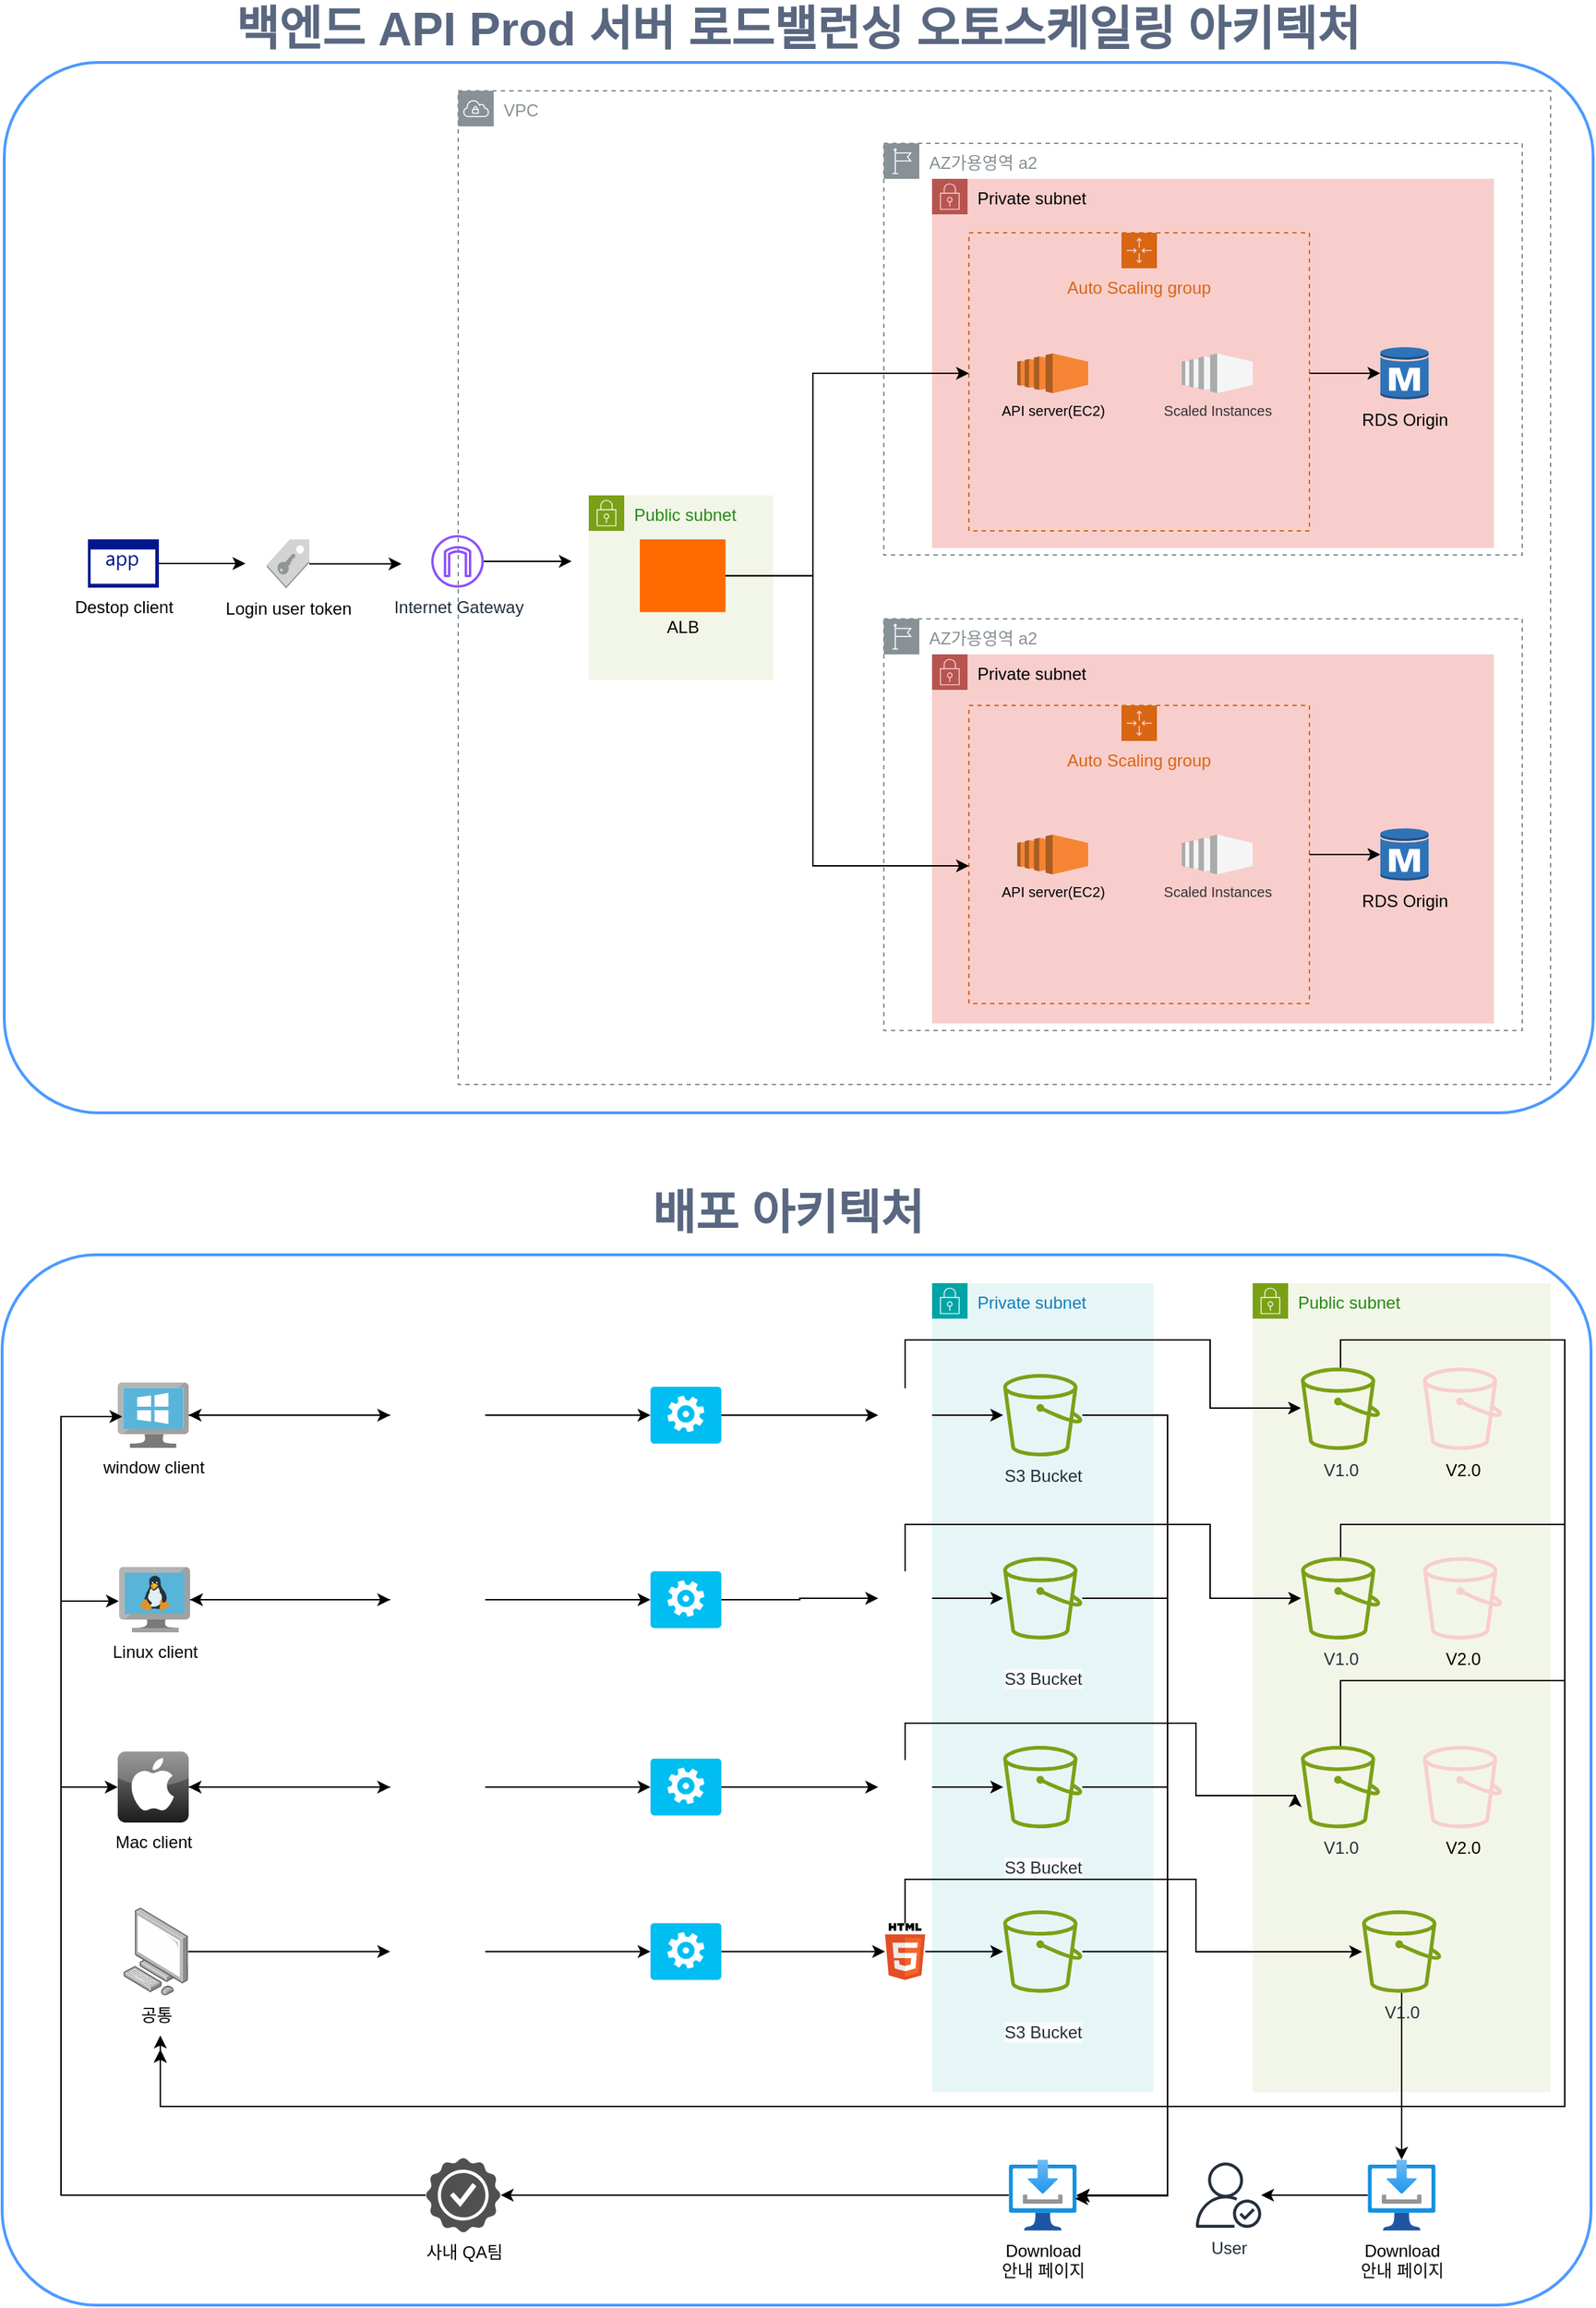 <mxfile version="25.0.3">
  <diagram name="페이지-1" id="1k0-j0dPdx_pitf_sdkS">
    <mxGraphModel dx="1590" dy="968" grid="1" gridSize="10" guides="1" tooltips="1" connect="1" arrows="1" fold="1" page="1" pageScale="1" pageWidth="1169" pageHeight="827" math="0" shadow="0">
      <root>
        <mxCell id="0" />
        <mxCell id="bl2LzJDID7CKvUJ2VzMa-29" style="" parent="0" />
        <mxCell id="-sPoOlOqM3EWKsqca_SR-43" value="Public subnet" style="points=[[0,0],[0.25,0],[0.5,0],[0.75,0],[1,0],[1,0.25],[1,0.5],[1,0.75],[1,1],[0.75,1],[0.5,1],[0.25,1],[0,1],[0,0.75],[0,0.5],[0,0.25]];outlineConnect=0;gradientColor=none;html=1;whiteSpace=wrap;fontSize=12;fontStyle=0;container=1;pointerEvents=0;collapsible=0;recursiveResize=0;shape=mxgraph.aws4.group;grIcon=mxgraph.aws4.group_security_group;grStroke=0;strokeColor=#7AA116;fillColor=#F2F6E8;verticalAlign=top;align=left;spacingLeft=30;fontColor=#248814;dashed=0;" parent="bl2LzJDID7CKvUJ2VzMa-29" vertex="1">
          <mxGeometry x="900" y="920" width="210" height="570" as="geometry" />
        </mxCell>
        <mxCell id="-sPoOlOqM3EWKsqca_SR-78" style="edgeStyle=orthogonalEdgeStyle;rounded=0;orthogonalLoop=1;jettySize=auto;html=1;" parent="-sPoOlOqM3EWKsqca_SR-43" source="-sPoOlOqM3EWKsqca_SR-50" edge="1">
          <mxGeometry relative="1" as="geometry">
            <mxPoint x="-770" y="540" as="targetPoint" />
            <Array as="points">
              <mxPoint x="62" y="280" />
              <mxPoint x="220" y="280" />
              <mxPoint x="220" y="580" />
              <mxPoint x="-770" y="580" />
            </Array>
          </mxGeometry>
        </mxCell>
        <mxCell id="-sPoOlOqM3EWKsqca_SR-50" value="V1.0" style="sketch=0;outlineConnect=0;fontColor=#232F3E;gradientColor=none;fillColor=#7AA116;strokeColor=none;dashed=0;verticalLabelPosition=bottom;verticalAlign=top;align=center;html=1;fontSize=12;fontStyle=0;aspect=fixed;pointerEvents=1;shape=mxgraph.aws4.bucket;" parent="-sPoOlOqM3EWKsqca_SR-43" vertex="1">
          <mxGeometry x="34" y="326" width="55.77" height="58" as="geometry" />
        </mxCell>
        <mxCell id="-sPoOlOqM3EWKsqca_SR-51" value="V2.0" style="sketch=0;outlineConnect=0;fillColor=#f8cecc;strokeColor=#b85450;dashed=0;verticalLabelPosition=bottom;verticalAlign=top;align=center;html=1;fontSize=12;fontStyle=0;aspect=fixed;pointerEvents=1;shape=mxgraph.aws4.bucket;" parent="-sPoOlOqM3EWKsqca_SR-43" vertex="1">
          <mxGeometry x="120" y="326" width="55.77" height="58" as="geometry" />
        </mxCell>
        <mxCell id="-sPoOlOqM3EWKsqca_SR-30" value="Private subnet&amp;nbsp;" style="points=[[0,0],[0.25,0],[0.5,0],[0.75,0],[1,0],[1,0.25],[1,0.5],[1,0.75],[1,1],[0.75,1],[0.5,1],[0.25,1],[0,1],[0,0.75],[0,0.5],[0,0.25]];outlineConnect=0;gradientColor=none;html=1;whiteSpace=wrap;fontSize=12;fontStyle=0;container=1;pointerEvents=0;collapsible=0;recursiveResize=0;shape=mxgraph.aws4.group;grIcon=mxgraph.aws4.group_security_group;grStroke=0;strokeColor=#00A4A6;fillColor=#E6F6F7;verticalAlign=top;align=left;spacingLeft=30;fontColor=#147EBA;dashed=0;" parent="bl2LzJDID7CKvUJ2VzMa-29" vertex="1">
          <mxGeometry x="674" y="920" width="156" height="570" as="geometry" />
        </mxCell>
        <mxCell id="-sPoOlOqM3EWKsqca_SR-31" value="S3 Bucket" style="sketch=0;outlineConnect=0;fontColor=#232F3E;gradientColor=none;fillColor=#7AA116;strokeColor=none;dashed=0;verticalLabelPosition=bottom;verticalAlign=top;align=center;html=1;fontSize=12;fontStyle=0;aspect=fixed;pointerEvents=1;shape=mxgraph.aws4.bucket;" parent="-sPoOlOqM3EWKsqca_SR-30" vertex="1">
          <mxGeometry x="50.12" y="64" width="55.77" height="58" as="geometry" />
        </mxCell>
        <mxCell id="-sPoOlOqM3EWKsqca_SR-32" value="&#xa;&lt;span style=&quot;color: rgb(35, 47, 62); font-family: Helvetica; font-size: 12px; font-style: normal; font-variant-ligatures: normal; font-variant-caps: normal; font-weight: 400; letter-spacing: normal; orphans: 2; text-align: center; text-indent: 0px; text-transform: none; widows: 2; word-spacing: 0px; -webkit-text-stroke-width: 0px; white-space: nowrap; background-color: rgb(251, 251, 251); text-decoration-thickness: initial; text-decoration-style: initial; text-decoration-color: initial; display: inline !important; float: none;&quot;&gt;S3 Bucket&lt;/span&gt;&#xa;&#xa;" style="sketch=0;outlineConnect=0;fontColor=#232F3E;gradientColor=none;fillColor=#7AA116;strokeColor=none;dashed=0;verticalLabelPosition=bottom;verticalAlign=top;align=center;html=1;fontSize=12;fontStyle=0;aspect=fixed;pointerEvents=1;shape=mxgraph.aws4.bucket;" parent="-sPoOlOqM3EWKsqca_SR-30" vertex="1">
          <mxGeometry x="50.12" y="193" width="55.77" height="58" as="geometry" />
        </mxCell>
        <mxCell id="-sPoOlOqM3EWKsqca_SR-33" value="&#xa;&lt;span style=&quot;color: rgb(35, 47, 62); font-family: Helvetica; font-size: 12px; font-style: normal; font-variant-ligatures: normal; font-variant-caps: normal; font-weight: 400; letter-spacing: normal; orphans: 2; text-align: center; text-indent: 0px; text-transform: none; widows: 2; word-spacing: 0px; -webkit-text-stroke-width: 0px; white-space: nowrap; background-color: rgb(251, 251, 251); text-decoration-thickness: initial; text-decoration-style: initial; text-decoration-color: initial; display: inline !important; float: none;&quot;&gt;S3 Bucket&lt;/span&gt;&#xa;&#xa;" style="sketch=0;outlineConnect=0;fontColor=#232F3E;gradientColor=none;fillColor=#7AA116;strokeColor=none;dashed=0;verticalLabelPosition=bottom;verticalAlign=top;align=center;html=1;fontSize=12;fontStyle=0;aspect=fixed;pointerEvents=1;shape=mxgraph.aws4.bucket;" parent="-sPoOlOqM3EWKsqca_SR-30" vertex="1">
          <mxGeometry x="50.12" y="326" width="55.77" height="58" as="geometry" />
        </mxCell>
        <mxCell id="bl2LzJDID7CKvUJ2VzMa-30" value="" style="rounded=1;arcSize=9;align=left;spacingLeft=5;strokeColor=#4C9AFF;html=1;strokeWidth=2;fontSize=12;fillColor=none;movable=1;resizable=1;rotatable=1;deletable=1;editable=1;locked=0;connectable=1;" parent="bl2LzJDID7CKvUJ2VzMa-29" vertex="1">
          <mxGeometry x="20" y="60" width="1120" height="740" as="geometry" />
        </mxCell>
        <mxCell id="bl2LzJDID7CKvUJ2VzMa-31" value="&lt;font style=&quot;font-size: 33px;&quot;&gt;백엔드 API&amp;nbsp;Prod&amp;nbsp;서버 로드밸런싱 오토스케일링 아키텍처&lt;/font&gt;" style="fillColor=none;strokeColor=none;html=1;fontSize=12;fontStyle=0;align=center;fontColor=#596780;fontStyle=1;fontSize=11" parent="bl2LzJDID7CKvUJ2VzMa-29" vertex="1">
          <mxGeometry x="47" y="26" width="1063" height="20" as="geometry" />
        </mxCell>
        <mxCell id="bl2LzJDID7CKvUJ2VzMa-32" value="AZ가용영역 a2" style="sketch=0;outlineConnect=0;gradientColor=none;html=1;whiteSpace=wrap;fontSize=12;fontStyle=0;shape=mxgraph.aws4.group;grIcon=mxgraph.aws4.group_region;strokeColor=#879196;fillColor=none;verticalAlign=top;align=left;spacingLeft=30;fontColor=#879196;dashed=1;noLabel=0;" parent="bl2LzJDID7CKvUJ2VzMa-29" vertex="1">
          <mxGeometry x="640" y="117" width="450" height="290" as="geometry" />
        </mxCell>
        <mxCell id="bl2LzJDID7CKvUJ2VzMa-33" value="Private subnet" style="points=[[0,0],[0.25,0],[0.5,0],[0.75,0],[1,0],[1,0.25],[1,0.5],[1,0.75],[1,1],[0.75,1],[0.5,1],[0.25,1],[0,1],[0,0.75],[0,0.5],[0,0.25]];outlineConnect=0;html=1;whiteSpace=wrap;fontSize=12;fontStyle=0;container=1;pointerEvents=0;collapsible=0;recursiveResize=0;shape=mxgraph.aws4.group;grIcon=mxgraph.aws4.group_security_group;grStroke=0;strokeColor=#b85450;fillColor=#f8cecc;verticalAlign=top;align=left;spacingLeft=30;dashed=0;" parent="bl2LzJDID7CKvUJ2VzMa-29" vertex="1">
          <mxGeometry x="674" y="142" width="396" height="260" as="geometry" />
        </mxCell>
        <mxCell id="bl2LzJDID7CKvUJ2VzMa-34" value="Auto Scaling group" style="points=[[0,0],[0.25,0],[0.5,0],[0.75,0],[1,0],[1,0.25],[1,0.5],[1,0.75],[1,1],[0.75,1],[0.5,1],[0.25,1],[0,1],[0,0.75],[0,0.5],[0,0.25]];outlineConnect=0;gradientColor=none;html=1;whiteSpace=wrap;fontSize=12;fontStyle=0;container=1;pointerEvents=0;collapsible=0;recursiveResize=0;shape=mxgraph.aws4.groupCenter;grIcon=mxgraph.aws4.group_auto_scaling_group;grStroke=1;strokeColor=#D86613;fillColor=none;verticalAlign=top;align=center;fontColor=#D86613;dashed=1;spacingTop=25;movable=1;resizable=1;rotatable=1;deletable=1;editable=1;locked=0;connectable=1;" parent="bl2LzJDID7CKvUJ2VzMa-29" vertex="1">
          <mxGeometry x="700" y="180" width="240" height="210" as="geometry" />
        </mxCell>
        <mxCell id="bl2LzJDID7CKvUJ2VzMa-35" value="AZ가용영역 a2" style="sketch=0;outlineConnect=0;gradientColor=none;html=1;whiteSpace=wrap;fontSize=12;fontStyle=0;shape=mxgraph.aws4.group;grIcon=mxgraph.aws4.group_region;strokeColor=#879196;fillColor=none;verticalAlign=top;align=left;spacingLeft=30;fontColor=#879196;dashed=1;noLabel=0;" parent="bl2LzJDID7CKvUJ2VzMa-29" vertex="1">
          <mxGeometry x="640" y="452" width="450" height="290" as="geometry" />
        </mxCell>
        <mxCell id="bl2LzJDID7CKvUJ2VzMa-36" value="Private subnet" style="points=[[0,0],[0.25,0],[0.5,0],[0.75,0],[1,0],[1,0.25],[1,0.5],[1,0.75],[1,1],[0.75,1],[0.5,1],[0.25,1],[0,1],[0,0.75],[0,0.5],[0,0.25]];outlineConnect=0;html=1;whiteSpace=wrap;fontSize=12;fontStyle=0;container=1;pointerEvents=0;collapsible=0;recursiveResize=0;shape=mxgraph.aws4.group;grIcon=mxgraph.aws4.group_security_group;grStroke=0;strokeColor=#b85450;fillColor=#f8cecc;verticalAlign=top;align=left;spacingLeft=30;dashed=0;" parent="bl2LzJDID7CKvUJ2VzMa-29" vertex="1">
          <mxGeometry x="674" y="477" width="396" height="260" as="geometry" />
        </mxCell>
        <mxCell id="bl2LzJDID7CKvUJ2VzMa-37" value="Auto Scaling group" style="points=[[0,0],[0.25,0],[0.5,0],[0.75,0],[1,0],[1,0.25],[1,0.5],[1,0.75],[1,1],[0.75,1],[0.5,1],[0.25,1],[0,1],[0,0.75],[0,0.5],[0,0.25]];outlineConnect=0;gradientColor=none;html=1;whiteSpace=wrap;fontSize=12;fontStyle=0;container=1;pointerEvents=0;collapsible=0;recursiveResize=0;shape=mxgraph.aws4.groupCenter;grIcon=mxgraph.aws4.group_auto_scaling_group;grStroke=1;strokeColor=#D86613;fillColor=none;verticalAlign=top;align=center;fontColor=#D86613;dashed=1;spacingTop=25;movable=1;resizable=1;rotatable=1;deletable=1;editable=1;locked=0;connectable=1;" parent="bl2LzJDID7CKvUJ2VzMa-29" vertex="1">
          <mxGeometry x="700" y="513" width="240" height="210" as="geometry" />
        </mxCell>
        <mxCell id="bl2LzJDID7CKvUJ2VzMa-38" value="VPC" style="sketch=0;outlineConnect=0;gradientColor=none;html=1;whiteSpace=wrap;fontSize=12;fontStyle=0;shape=mxgraph.aws4.group;grIcon=mxgraph.aws4.group_vpc;strokeColor=#879196;fillColor=none;verticalAlign=top;align=left;spacingLeft=30;fontColor=#879196;dashed=1;movable=1;resizable=1;rotatable=1;deletable=1;editable=1;locked=0;connectable=1;" parent="bl2LzJDID7CKvUJ2VzMa-29" vertex="1">
          <mxGeometry x="340" y="80" width="770" height="700" as="geometry" />
        </mxCell>
        <mxCell id="bl2LzJDID7CKvUJ2VzMa-39" value="Public subnet" style="points=[[0,0],[0.25,0],[0.5,0],[0.75,0],[1,0],[1,0.25],[1,0.5],[1,0.75],[1,1],[0.75,1],[0.5,1],[0.25,1],[0,1],[0,0.75],[0,0.5],[0,0.25]];outlineConnect=0;gradientColor=none;html=1;whiteSpace=wrap;fontSize=12;fontStyle=0;container=1;pointerEvents=0;collapsible=0;recursiveResize=0;shape=mxgraph.aws4.group;grIcon=mxgraph.aws4.group_security_group;grStroke=0;strokeColor=#7AA116;fillColor=#F2F6E8;verticalAlign=top;align=left;spacingLeft=30;fontColor=#248814;dashed=0;" parent="bl2LzJDID7CKvUJ2VzMa-29" vertex="1">
          <mxGeometry x="432" y="365" width="130" height="130" as="geometry" />
        </mxCell>
        <mxCell id="-sPoOlOqM3EWKsqca_SR-1" value="" style="rounded=1;arcSize=9;align=left;spacingLeft=5;strokeColor=#4C9AFF;html=1;strokeWidth=2;fontSize=12;fillColor=none;movable=0;resizable=0;rotatable=0;deletable=0;editable=0;locked=1;connectable=0;" parent="bl2LzJDID7CKvUJ2VzMa-29" vertex="1">
          <mxGeometry x="18.5" y="900" width="1120" height="740" as="geometry" />
        </mxCell>
        <mxCell id="-sPoOlOqM3EWKsqca_SR-2" value="&lt;span style=&quot;font-size: 33px;&quot;&gt;배포 아키텍처&lt;/span&gt;" style="fillColor=none;strokeColor=none;html=1;fontSize=12;fontStyle=0;align=center;fontColor=#596780;fontStyle=1;fontSize=11" parent="bl2LzJDID7CKvUJ2VzMa-29" vertex="1">
          <mxGeometry x="40" y="860" width="1063" height="20" as="geometry" />
        </mxCell>
        <mxCell id="-sPoOlOqM3EWKsqca_SR-15" style="edgeStyle=orthogonalEdgeStyle;rounded=0;orthogonalLoop=1;jettySize=auto;html=1;" parent="bl2LzJDID7CKvUJ2VzMa-29" source="-sPoOlOqM3EWKsqca_SR-3" target="-sPoOlOqM3EWKsqca_SR-7" edge="1">
          <mxGeometry relative="1" as="geometry" />
        </mxCell>
        <mxCell id="-sPoOlOqM3EWKsqca_SR-3" value="window client" style="image;sketch=0;aspect=fixed;html=1;points=[];align=center;fontSize=12;image=img/lib/mscae/VirtualMachineWindows.svg;" parent="bl2LzJDID7CKvUJ2VzMa-29" vertex="1">
          <mxGeometry x="100" y="990" width="50" height="46" as="geometry" />
        </mxCell>
        <mxCell id="-sPoOlOqM3EWKsqca_SR-18" style="edgeStyle=orthogonalEdgeStyle;rounded=0;orthogonalLoop=1;jettySize=auto;html=1;" parent="bl2LzJDID7CKvUJ2VzMa-29" source="-sPoOlOqM3EWKsqca_SR-4" target="-sPoOlOqM3EWKsqca_SR-8" edge="1">
          <mxGeometry relative="1" as="geometry" />
        </mxCell>
        <mxCell id="-sPoOlOqM3EWKsqca_SR-4" value="Linux client" style="image;sketch=0;aspect=fixed;html=1;points=[];align=center;fontSize=12;image=img/lib/mscae/VM_Linux.svg;" parent="bl2LzJDID7CKvUJ2VzMa-29" vertex="1">
          <mxGeometry x="101" y="1120" width="50" height="46" as="geometry" />
        </mxCell>
        <mxCell id="-sPoOlOqM3EWKsqca_SR-21" style="edgeStyle=orthogonalEdgeStyle;rounded=0;orthogonalLoop=1;jettySize=auto;html=1;" parent="bl2LzJDID7CKvUJ2VzMa-29" source="-sPoOlOqM3EWKsqca_SR-5" target="-sPoOlOqM3EWKsqca_SR-9" edge="1">
          <mxGeometry relative="1" as="geometry" />
        </mxCell>
        <mxCell id="-sPoOlOqM3EWKsqca_SR-5" value="Mac client" style="dashed=0;outlineConnect=0;html=1;align=center;labelPosition=center;verticalLabelPosition=bottom;verticalAlign=top;shape=mxgraph.webicons.apple;fillColor=#807E7E;gradientColor=#1B1C1C" parent="bl2LzJDID7CKvUJ2VzMa-29" vertex="1">
          <mxGeometry x="100" y="1250" width="50" height="50" as="geometry" />
        </mxCell>
        <mxCell id="-sPoOlOqM3EWKsqca_SR-16" style="edgeStyle=orthogonalEdgeStyle;rounded=0;orthogonalLoop=1;jettySize=auto;html=1;" parent="bl2LzJDID7CKvUJ2VzMa-29" source="-sPoOlOqM3EWKsqca_SR-7" edge="1">
          <mxGeometry relative="1" as="geometry">
            <mxPoint x="150" y="1013" as="targetPoint" />
          </mxGeometry>
        </mxCell>
        <mxCell id="-sPoOlOqM3EWKsqca_SR-7" value="" style="shape=image;html=1;verticalAlign=top;verticalLabelPosition=bottom;labelBackgroundColor=#ffffff;imageAspect=0;aspect=fixed;image=https://cdn4.iconfinder.com/data/icons/ionicons/512/icon-social-github-128.png" parent="bl2LzJDID7CKvUJ2VzMa-29" vertex="1">
          <mxGeometry x="292" y="979.5" width="67" height="67" as="geometry" />
        </mxCell>
        <mxCell id="-sPoOlOqM3EWKsqca_SR-20" style="edgeStyle=orthogonalEdgeStyle;rounded=0;orthogonalLoop=1;jettySize=auto;html=1;" parent="bl2LzJDID7CKvUJ2VzMa-29" source="-sPoOlOqM3EWKsqca_SR-8" target="-sPoOlOqM3EWKsqca_SR-4" edge="1">
          <mxGeometry relative="1" as="geometry" />
        </mxCell>
        <mxCell id="-sPoOlOqM3EWKsqca_SR-8" value="" style="shape=image;html=1;verticalAlign=top;verticalLabelPosition=bottom;labelBackgroundColor=#ffffff;imageAspect=0;aspect=fixed;image=https://cdn4.iconfinder.com/data/icons/ionicons/512/icon-social-github-128.png" parent="bl2LzJDID7CKvUJ2VzMa-29" vertex="1">
          <mxGeometry x="292" y="1109.5" width="67" height="67" as="geometry" />
        </mxCell>
        <mxCell id="-sPoOlOqM3EWKsqca_SR-22" style="edgeStyle=orthogonalEdgeStyle;rounded=0;orthogonalLoop=1;jettySize=auto;html=1;" parent="bl2LzJDID7CKvUJ2VzMa-29" source="-sPoOlOqM3EWKsqca_SR-9" target="-sPoOlOqM3EWKsqca_SR-5" edge="1">
          <mxGeometry relative="1" as="geometry" />
        </mxCell>
        <mxCell id="-sPoOlOqM3EWKsqca_SR-9" value="" style="shape=image;html=1;verticalAlign=top;verticalLabelPosition=bottom;labelBackgroundColor=#ffffff;imageAspect=0;aspect=fixed;image=https://cdn4.iconfinder.com/data/icons/ionicons/512/icon-social-github-128.png" parent="bl2LzJDID7CKvUJ2VzMa-29" vertex="1">
          <mxGeometry x="292" y="1241.5" width="67" height="67" as="geometry" />
        </mxCell>
        <mxCell id="-sPoOlOqM3EWKsqca_SR-34" style="edgeStyle=orthogonalEdgeStyle;rounded=0;orthogonalLoop=1;jettySize=auto;html=1;" parent="bl2LzJDID7CKvUJ2VzMa-29" source="-sPoOlOqM3EWKsqca_SR-37" target="-sPoOlOqM3EWKsqca_SR-31" edge="1">
          <mxGeometry relative="1" as="geometry" />
        </mxCell>
        <mxCell id="-sPoOlOqM3EWKsqca_SR-24" value="" style="verticalLabelPosition=bottom;html=1;verticalAlign=top;align=center;strokeColor=none;fillColor=#00BEF2;shape=mxgraph.azure.worker_role;" parent="bl2LzJDID7CKvUJ2VzMa-29" vertex="1">
          <mxGeometry x="475.5" y="993" width="50" height="40" as="geometry" />
        </mxCell>
        <mxCell id="-sPoOlOqM3EWKsqca_SR-25" style="edgeStyle=orthogonalEdgeStyle;rounded=0;orthogonalLoop=1;jettySize=auto;html=1;entryX=0;entryY=0.5;entryDx=0;entryDy=0;entryPerimeter=0;" parent="bl2LzJDID7CKvUJ2VzMa-29" source="-sPoOlOqM3EWKsqca_SR-7" target="-sPoOlOqM3EWKsqca_SR-24" edge="1">
          <mxGeometry relative="1" as="geometry" />
        </mxCell>
        <mxCell id="-sPoOlOqM3EWKsqca_SR-35" style="edgeStyle=orthogonalEdgeStyle;rounded=0;orthogonalLoop=1;jettySize=auto;html=1;" parent="bl2LzJDID7CKvUJ2VzMa-29" source="-sPoOlOqM3EWKsqca_SR-39" target="-sPoOlOqM3EWKsqca_SR-32" edge="1">
          <mxGeometry relative="1" as="geometry" />
        </mxCell>
        <mxCell id="-sPoOlOqM3EWKsqca_SR-26" value="" style="verticalLabelPosition=bottom;html=1;verticalAlign=top;align=center;strokeColor=none;fillColor=#00BEF2;shape=mxgraph.azure.worker_role;" parent="bl2LzJDID7CKvUJ2VzMa-29" vertex="1">
          <mxGeometry x="475.5" y="1123" width="50" height="40" as="geometry" />
        </mxCell>
        <mxCell id="-sPoOlOqM3EWKsqca_SR-36" style="edgeStyle=orthogonalEdgeStyle;rounded=0;orthogonalLoop=1;jettySize=auto;html=1;" parent="bl2LzJDID7CKvUJ2VzMa-29" source="-sPoOlOqM3EWKsqca_SR-41" target="-sPoOlOqM3EWKsqca_SR-33" edge="1">
          <mxGeometry relative="1" as="geometry" />
        </mxCell>
        <mxCell id="-sPoOlOqM3EWKsqca_SR-27" value="" style="verticalLabelPosition=bottom;html=1;verticalAlign=top;align=center;strokeColor=none;fillColor=#00BEF2;shape=mxgraph.azure.worker_role;" parent="bl2LzJDID7CKvUJ2VzMa-29" vertex="1">
          <mxGeometry x="475.5" y="1255" width="50" height="40" as="geometry" />
        </mxCell>
        <mxCell id="-sPoOlOqM3EWKsqca_SR-28" style="edgeStyle=orthogonalEdgeStyle;rounded=0;orthogonalLoop=1;jettySize=auto;html=1;entryX=0;entryY=0.5;entryDx=0;entryDy=0;entryPerimeter=0;" parent="bl2LzJDID7CKvUJ2VzMa-29" source="-sPoOlOqM3EWKsqca_SR-8" target="-sPoOlOqM3EWKsqca_SR-26" edge="1">
          <mxGeometry relative="1" as="geometry" />
        </mxCell>
        <mxCell id="-sPoOlOqM3EWKsqca_SR-29" style="edgeStyle=orthogonalEdgeStyle;rounded=0;orthogonalLoop=1;jettySize=auto;html=1;entryX=0;entryY=0.5;entryDx=0;entryDy=0;entryPerimeter=0;" parent="bl2LzJDID7CKvUJ2VzMa-29" source="-sPoOlOqM3EWKsqca_SR-9" target="-sPoOlOqM3EWKsqca_SR-27" edge="1">
          <mxGeometry relative="1" as="geometry" />
        </mxCell>
        <mxCell id="-sPoOlOqM3EWKsqca_SR-38" value="" style="edgeStyle=orthogonalEdgeStyle;rounded=0;orthogonalLoop=1;jettySize=auto;html=1;" parent="bl2LzJDID7CKvUJ2VzMa-29" source="-sPoOlOqM3EWKsqca_SR-24" target="-sPoOlOqM3EWKsqca_SR-37" edge="1">
          <mxGeometry relative="1" as="geometry">
            <mxPoint x="585" y="1013" as="sourcePoint" />
            <mxPoint x="724" y="1013" as="targetPoint" />
          </mxGeometry>
        </mxCell>
        <mxCell id="-sPoOlOqM3EWKsqca_SR-52" style="edgeStyle=orthogonalEdgeStyle;rounded=0;orthogonalLoop=1;jettySize=auto;html=1;" parent="bl2LzJDID7CKvUJ2VzMa-29" source="-sPoOlOqM3EWKsqca_SR-37" target="-sPoOlOqM3EWKsqca_SR-46" edge="1">
          <mxGeometry relative="1" as="geometry">
            <Array as="points">
              <mxPoint x="655" y="960" />
              <mxPoint x="870" y="960" />
              <mxPoint x="870" y="1008" />
            </Array>
          </mxGeometry>
        </mxCell>
        <mxCell id="-sPoOlOqM3EWKsqca_SR-37" value="" style="shape=image;html=1;verticalAlign=top;verticalLabelPosition=bottom;labelBackgroundColor=#ffffff;imageAspect=0;aspect=fixed;image=https://cdn0.iconfinder.com/data/icons/evericons-24px-vol-1/24/folder-zip-128.png" parent="bl2LzJDID7CKvUJ2VzMa-29" vertex="1">
          <mxGeometry x="636" y="994" width="38" height="38" as="geometry" />
        </mxCell>
        <mxCell id="-sPoOlOqM3EWKsqca_SR-40" value="" style="edgeStyle=orthogonalEdgeStyle;rounded=0;orthogonalLoop=1;jettySize=auto;html=1;" parent="bl2LzJDID7CKvUJ2VzMa-29" source="-sPoOlOqM3EWKsqca_SR-26" target="-sPoOlOqM3EWKsqca_SR-39" edge="1">
          <mxGeometry relative="1" as="geometry">
            <mxPoint x="585" y="1143" as="sourcePoint" />
            <mxPoint x="724" y="1143" as="targetPoint" />
          </mxGeometry>
        </mxCell>
        <mxCell id="-sPoOlOqM3EWKsqca_SR-53" style="edgeStyle=orthogonalEdgeStyle;rounded=0;orthogonalLoop=1;jettySize=auto;html=1;" parent="bl2LzJDID7CKvUJ2VzMa-29" source="-sPoOlOqM3EWKsqca_SR-39" target="-sPoOlOqM3EWKsqca_SR-48" edge="1">
          <mxGeometry relative="1" as="geometry">
            <Array as="points">
              <mxPoint x="655" y="1090" />
              <mxPoint x="870" y="1090" />
              <mxPoint x="870" y="1142" />
            </Array>
          </mxGeometry>
        </mxCell>
        <mxCell id="-sPoOlOqM3EWKsqca_SR-39" value="" style="shape=image;html=1;verticalAlign=top;verticalLabelPosition=bottom;labelBackgroundColor=#ffffff;imageAspect=0;aspect=fixed;image=https://cdn0.iconfinder.com/data/icons/evericons-24px-vol-1/24/folder-zip-128.png" parent="bl2LzJDID7CKvUJ2VzMa-29" vertex="1">
          <mxGeometry x="636" y="1123" width="38" height="38" as="geometry" />
        </mxCell>
        <mxCell id="-sPoOlOqM3EWKsqca_SR-42" value="" style="edgeStyle=orthogonalEdgeStyle;rounded=0;orthogonalLoop=1;jettySize=auto;html=1;" parent="bl2LzJDID7CKvUJ2VzMa-29" source="-sPoOlOqM3EWKsqca_SR-27" target="-sPoOlOqM3EWKsqca_SR-41" edge="1">
          <mxGeometry relative="1" as="geometry">
            <mxPoint x="585" y="1275" as="sourcePoint" />
            <mxPoint x="724" y="1275" as="targetPoint" />
          </mxGeometry>
        </mxCell>
        <mxCell id="-sPoOlOqM3EWKsqca_SR-54" value="" style="edgeStyle=orthogonalEdgeStyle;rounded=0;orthogonalLoop=1;jettySize=auto;html=1;" parent="bl2LzJDID7CKvUJ2VzMa-29" source="-sPoOlOqM3EWKsqca_SR-41" edge="1">
          <mxGeometry relative="1" as="geometry">
            <mxPoint x="930" y="1280" as="targetPoint" />
            <Array as="points">
              <mxPoint x="655" y="1230" />
              <mxPoint x="860" y="1230" />
              <mxPoint x="860" y="1281" />
              <mxPoint x="930" y="1281" />
            </Array>
          </mxGeometry>
        </mxCell>
        <mxCell id="-sPoOlOqM3EWKsqca_SR-41" value="" style="shape=image;html=1;verticalAlign=top;verticalLabelPosition=bottom;labelBackgroundColor=#ffffff;imageAspect=0;aspect=fixed;image=https://cdn0.iconfinder.com/data/icons/evericons-24px-vol-1/24/folder-zip-128.png" parent="bl2LzJDID7CKvUJ2VzMa-29" vertex="1">
          <mxGeometry x="636" y="1256" width="38" height="38" as="geometry" />
        </mxCell>
        <mxCell id="-sPoOlOqM3EWKsqca_SR-76" style="edgeStyle=orthogonalEdgeStyle;rounded=0;orthogonalLoop=1;jettySize=auto;html=1;" parent="bl2LzJDID7CKvUJ2VzMa-29" source="-sPoOlOqM3EWKsqca_SR-46" edge="1">
          <mxGeometry relative="1" as="geometry">
            <mxPoint x="130" y="1450" as="targetPoint" />
            <Array as="points">
              <mxPoint x="962" y="960" />
              <mxPoint x="1120" y="960" />
              <mxPoint x="1120" y="1500" />
              <mxPoint x="130" y="1500" />
            </Array>
          </mxGeometry>
        </mxCell>
        <mxCell id="-sPoOlOqM3EWKsqca_SR-46" value="V1.0" style="sketch=0;outlineConnect=0;fontColor=#232F3E;gradientColor=none;fillColor=#7AA116;strokeColor=none;dashed=0;verticalLabelPosition=bottom;verticalAlign=top;align=center;html=1;fontSize=12;fontStyle=0;aspect=fixed;pointerEvents=1;shape=mxgraph.aws4.bucket;" parent="bl2LzJDID7CKvUJ2VzMa-29" vertex="1">
          <mxGeometry x="934" y="979.5" width="55.77" height="58" as="geometry" />
        </mxCell>
        <mxCell id="-sPoOlOqM3EWKsqca_SR-47" value="V2.0" style="sketch=0;outlineConnect=0;fillColor=#f8cecc;strokeColor=#b85450;dashed=0;verticalLabelPosition=bottom;verticalAlign=top;align=center;html=1;fontSize=12;fontStyle=0;aspect=fixed;pointerEvents=1;shape=mxgraph.aws4.bucket;" parent="bl2LzJDID7CKvUJ2VzMa-29" vertex="1">
          <mxGeometry x="1020" y="979.5" width="55.77" height="58" as="geometry" />
        </mxCell>
        <mxCell id="-sPoOlOqM3EWKsqca_SR-77" style="edgeStyle=orthogonalEdgeStyle;rounded=0;orthogonalLoop=1;jettySize=auto;html=1;" parent="bl2LzJDID7CKvUJ2VzMa-29" source="-sPoOlOqM3EWKsqca_SR-48" edge="1">
          <mxGeometry relative="1" as="geometry">
            <mxPoint x="130" y="1460" as="targetPoint" />
            <Array as="points">
              <mxPoint x="962" y="1090" />
              <mxPoint x="1120" y="1090" />
              <mxPoint x="1120" y="1500" />
              <mxPoint x="130" y="1500" />
            </Array>
          </mxGeometry>
        </mxCell>
        <mxCell id="-sPoOlOqM3EWKsqca_SR-48" value="V1.0" style="sketch=0;outlineConnect=0;fontColor=#232F3E;gradientColor=none;fillColor=#7AA116;strokeColor=none;dashed=0;verticalLabelPosition=bottom;verticalAlign=top;align=center;html=1;fontSize=12;fontStyle=0;aspect=fixed;pointerEvents=1;shape=mxgraph.aws4.bucket;" parent="bl2LzJDID7CKvUJ2VzMa-29" vertex="1">
          <mxGeometry x="934.12" y="1113" width="55.77" height="58" as="geometry" />
        </mxCell>
        <mxCell id="-sPoOlOqM3EWKsqca_SR-49" value="V2.0" style="sketch=0;outlineConnect=0;fillColor=#f8cecc;strokeColor=#b85450;dashed=0;verticalLabelPosition=bottom;verticalAlign=top;align=center;html=1;fontSize=12;fontStyle=0;aspect=fixed;pointerEvents=1;shape=mxgraph.aws4.bucket;" parent="bl2LzJDID7CKvUJ2VzMa-29" vertex="1">
          <mxGeometry x="1020.12" y="1113" width="55.77" height="58" as="geometry" />
        </mxCell>
        <mxCell id="-sPoOlOqM3EWKsqca_SR-65" style="edgeStyle=orthogonalEdgeStyle;rounded=0;orthogonalLoop=1;jettySize=auto;html=1;" parent="bl2LzJDID7CKvUJ2VzMa-29" source="-sPoOlOqM3EWKsqca_SR-59" target="-sPoOlOqM3EWKsqca_SR-63" edge="1">
          <mxGeometry relative="1" as="geometry" />
        </mxCell>
        <mxCell id="-sPoOlOqM3EWKsqca_SR-59" value="공통" style="image;points=[];aspect=fixed;html=1;align=center;shadow=0;dashed=0;image=img/lib/allied_telesis/computer_and_terminals/Personal_Computer.svg;" parent="bl2LzJDID7CKvUJ2VzMa-29" vertex="1">
          <mxGeometry x="104" y="1360" width="45.6" height="61.8" as="geometry" />
        </mxCell>
        <mxCell id="-sPoOlOqM3EWKsqca_SR-63" value="" style="shape=image;html=1;verticalAlign=top;verticalLabelPosition=bottom;labelBackgroundColor=#ffffff;imageAspect=0;aspect=fixed;image=https://cdn4.iconfinder.com/data/icons/ionicons/512/icon-social-github-128.png" parent="bl2LzJDID7CKvUJ2VzMa-29" vertex="1">
          <mxGeometry x="292" y="1357.4" width="67" height="67" as="geometry" />
        </mxCell>
        <mxCell id="-sPoOlOqM3EWKsqca_SR-69" style="edgeStyle=orthogonalEdgeStyle;rounded=0;orthogonalLoop=1;jettySize=auto;html=1;" parent="bl2LzJDID7CKvUJ2VzMa-29" source="-sPoOlOqM3EWKsqca_SR-64" target="-sPoOlOqM3EWKsqca_SR-68" edge="1">
          <mxGeometry relative="1" as="geometry" />
        </mxCell>
        <mxCell id="-sPoOlOqM3EWKsqca_SR-64" value="" style="verticalLabelPosition=bottom;html=1;verticalAlign=top;align=center;strokeColor=none;fillColor=#00BEF2;shape=mxgraph.azure.worker_role;" parent="bl2LzJDID7CKvUJ2VzMa-29" vertex="1">
          <mxGeometry x="475.5" y="1370.9" width="50" height="40" as="geometry" />
        </mxCell>
        <mxCell id="-sPoOlOqM3EWKsqca_SR-66" style="edgeStyle=orthogonalEdgeStyle;rounded=0;orthogonalLoop=1;jettySize=auto;html=1;entryX=0;entryY=0.5;entryDx=0;entryDy=0;entryPerimeter=0;" parent="bl2LzJDID7CKvUJ2VzMa-29" source="-sPoOlOqM3EWKsqca_SR-63" target="-sPoOlOqM3EWKsqca_SR-64" edge="1">
          <mxGeometry relative="1" as="geometry" />
        </mxCell>
        <mxCell id="-sPoOlOqM3EWKsqca_SR-72" style="edgeStyle=orthogonalEdgeStyle;rounded=0;orthogonalLoop=1;jettySize=auto;html=1;" parent="bl2LzJDID7CKvUJ2VzMa-29" source="-sPoOlOqM3EWKsqca_SR-68" target="-sPoOlOqM3EWKsqca_SR-70" edge="1">
          <mxGeometry relative="1" as="geometry" />
        </mxCell>
        <mxCell id="-sPoOlOqM3EWKsqca_SR-73" style="edgeStyle=orthogonalEdgeStyle;rounded=0;orthogonalLoop=1;jettySize=auto;html=1;" parent="bl2LzJDID7CKvUJ2VzMa-29" source="-sPoOlOqM3EWKsqca_SR-68" target="-sPoOlOqM3EWKsqca_SR-71" edge="1">
          <mxGeometry relative="1" as="geometry">
            <Array as="points">
              <mxPoint x="655" y="1340" />
              <mxPoint x="860" y="1340" />
              <mxPoint x="860" y="1391" />
            </Array>
          </mxGeometry>
        </mxCell>
        <mxCell id="-sPoOlOqM3EWKsqca_SR-68" value="" style="dashed=0;outlineConnect=0;html=1;align=center;labelPosition=center;verticalLabelPosition=bottom;verticalAlign=top;shape=mxgraph.weblogos.html5" parent="bl2LzJDID7CKvUJ2VzMa-29" vertex="1">
          <mxGeometry x="640.84" y="1370.9" width="28.32" height="40" as="geometry" />
        </mxCell>
        <mxCell id="-sPoOlOqM3EWKsqca_SR-70" value="&#xa;&lt;span style=&quot;color: rgb(35, 47, 62); font-family: Helvetica; font-size: 12px; font-style: normal; font-variant-ligatures: normal; font-variant-caps: normal; font-weight: 400; letter-spacing: normal; orphans: 2; text-align: center; text-indent: 0px; text-transform: none; widows: 2; word-spacing: 0px; -webkit-text-stroke-width: 0px; white-space: nowrap; background-color: rgb(251, 251, 251); text-decoration-thickness: initial; text-decoration-style: initial; text-decoration-color: initial; display: inline !important; float: none;&quot;&gt;S3 Bucket&lt;/span&gt;&#xa;&#xa;" style="sketch=0;outlineConnect=0;fontColor=#232F3E;gradientColor=none;fillColor=#7AA116;strokeColor=none;dashed=0;verticalLabelPosition=bottom;verticalAlign=top;align=center;html=1;fontSize=12;fontStyle=0;aspect=fixed;pointerEvents=1;shape=mxgraph.aws4.bucket;" parent="bl2LzJDID7CKvUJ2VzMa-29" vertex="1">
          <mxGeometry x="724.12" y="1361.9" width="55.77" height="58" as="geometry" />
        </mxCell>
        <mxCell id="-sPoOlOqM3EWKsqca_SR-83" style="edgeStyle=orthogonalEdgeStyle;rounded=0;orthogonalLoop=1;jettySize=auto;html=1;" parent="bl2LzJDID7CKvUJ2VzMa-29" source="-sPoOlOqM3EWKsqca_SR-71" target="-sPoOlOqM3EWKsqca_SR-85" edge="1">
          <mxGeometry relative="1" as="geometry">
            <mxPoint x="1005.005" y="1530" as="targetPoint" />
          </mxGeometry>
        </mxCell>
        <mxCell id="-sPoOlOqM3EWKsqca_SR-71" value="V1.0" style="sketch=0;outlineConnect=0;fontColor=#232F3E;gradientColor=none;fillColor=#7AA116;strokeColor=none;dashed=0;verticalLabelPosition=bottom;verticalAlign=top;align=center;html=1;fontSize=12;fontStyle=0;aspect=fixed;pointerEvents=1;shape=mxgraph.aws4.bucket;" parent="bl2LzJDID7CKvUJ2VzMa-29" vertex="1">
          <mxGeometry x="977.12" y="1361.9" width="55.77" height="58" as="geometry" />
        </mxCell>
        <mxCell id="-sPoOlOqM3EWKsqca_SR-88" style="edgeStyle=orthogonalEdgeStyle;rounded=0;orthogonalLoop=1;jettySize=auto;html=1;entryX=0.065;entryY=0.522;entryDx=0;entryDy=0;entryPerimeter=0;" parent="bl2LzJDID7CKvUJ2VzMa-29" source="-sPoOlOqM3EWKsqca_SR-79" target="-sPoOlOqM3EWKsqca_SR-3" edge="1">
          <mxGeometry relative="1" as="geometry">
            <mxPoint x="60" y="1020" as="targetPoint" />
            <Array as="points">
              <mxPoint x="60" y="1563" />
              <mxPoint x="60" y="1014" />
            </Array>
          </mxGeometry>
        </mxCell>
        <mxCell id="-sPoOlOqM3EWKsqca_SR-89" style="edgeStyle=orthogonalEdgeStyle;rounded=0;orthogonalLoop=1;jettySize=auto;html=1;" parent="bl2LzJDID7CKvUJ2VzMa-29" source="-sPoOlOqM3EWKsqca_SR-79" target="-sPoOlOqM3EWKsqca_SR-5" edge="1">
          <mxGeometry relative="1" as="geometry">
            <mxPoint x="100" y="1560" as="targetPoint" />
            <Array as="points">
              <mxPoint x="60" y="1563" />
              <mxPoint x="60" y="1275" />
            </Array>
          </mxGeometry>
        </mxCell>
        <mxCell id="-sPoOlOqM3EWKsqca_SR-79" value="사내 QA팀" style="sketch=0;pointerEvents=1;shadow=0;dashed=0;html=1;strokeColor=none;fillColor=#505050;labelPosition=center;verticalLabelPosition=bottom;verticalAlign=top;outlineConnect=0;align=center;shape=mxgraph.office.concepts.best_practices;" parent="bl2LzJDID7CKvUJ2VzMa-29" vertex="1">
          <mxGeometry x="317" y="1536" width="53" height="53" as="geometry" />
        </mxCell>
        <mxCell id="-sPoOlOqM3EWKsqca_SR-84" style="edgeStyle=orthogonalEdgeStyle;rounded=0;orthogonalLoop=1;jettySize=auto;html=1;" parent="bl2LzJDID7CKvUJ2VzMa-29" source="-sPoOlOqM3EWKsqca_SR-80" target="-sPoOlOqM3EWKsqca_SR-79" edge="1">
          <mxGeometry relative="1" as="geometry" />
        </mxCell>
        <mxCell id="-sPoOlOqM3EWKsqca_SR-80" value="Download&lt;div&gt;안내 페이지&lt;/div&gt;" style="image;aspect=fixed;html=1;points=[];align=center;fontSize=12;image=img/lib/azure2/general/Download.svg;" parent="bl2LzJDID7CKvUJ2VzMa-29" vertex="1">
          <mxGeometry x="728.12" y="1537.5" width="47.76" height="50" as="geometry" />
        </mxCell>
        <mxCell id="-sPoOlOqM3EWKsqca_SR-87" style="edgeStyle=orthogonalEdgeStyle;rounded=0;orthogonalLoop=1;jettySize=auto;html=1;" parent="bl2LzJDID7CKvUJ2VzMa-29" source="-sPoOlOqM3EWKsqca_SR-85" target="-sPoOlOqM3EWKsqca_SR-86" edge="1">
          <mxGeometry relative="1" as="geometry" />
        </mxCell>
        <mxCell id="-sPoOlOqM3EWKsqca_SR-85" value="Download&lt;div&gt;안내 페이지&lt;/div&gt;" style="image;aspect=fixed;html=1;points=[];align=center;fontSize=12;image=img/lib/azure2/general/Download.svg;" parent="bl2LzJDID7CKvUJ2VzMa-29" vertex="1">
          <mxGeometry x="981.12" y="1537.5" width="47.76" height="50" as="geometry" />
        </mxCell>
        <mxCell id="-sPoOlOqM3EWKsqca_SR-86" value="User" style="sketch=0;outlineConnect=0;fontColor=#232F3E;gradientColor=none;fillColor=#232F3D;strokeColor=none;dashed=0;verticalLabelPosition=bottom;verticalAlign=top;align=center;html=1;fontSize=12;fontStyle=0;aspect=fixed;pointerEvents=1;shape=mxgraph.aws4.authenticated_user;" parent="bl2LzJDID7CKvUJ2VzMa-29" vertex="1">
          <mxGeometry x="860" y="1539.5" width="46" height="46" as="geometry" />
        </mxCell>
        <mxCell id="-sPoOlOqM3EWKsqca_SR-90" style="edgeStyle=orthogonalEdgeStyle;rounded=0;orthogonalLoop=1;jettySize=auto;html=1;entryX=-0.005;entryY=0.522;entryDx=0;entryDy=0;entryPerimeter=0;" parent="bl2LzJDID7CKvUJ2VzMa-29" source="-sPoOlOqM3EWKsqca_SR-79" target="-sPoOlOqM3EWKsqca_SR-4" edge="1">
          <mxGeometry relative="1" as="geometry">
            <Array as="points">
              <mxPoint x="60" y="1563" />
              <mxPoint x="60" y="1144" />
            </Array>
          </mxGeometry>
        </mxCell>
        <mxCell id="nH6d2iywIJP5YFcQxb8M-0" style="edgeStyle=orthogonalEdgeStyle;rounded=0;orthogonalLoop=1;jettySize=auto;html=1;" edge="1" parent="bl2LzJDID7CKvUJ2VzMa-29" source="-sPoOlOqM3EWKsqca_SR-31" target="-sPoOlOqM3EWKsqca_SR-80">
          <mxGeometry relative="1" as="geometry">
            <Array as="points">
              <mxPoint x="840" y="1013" />
              <mxPoint x="840" y="1562.5" />
            </Array>
          </mxGeometry>
        </mxCell>
        <mxCell id="nH6d2iywIJP5YFcQxb8M-2" style="edgeStyle=orthogonalEdgeStyle;rounded=0;orthogonalLoop=1;jettySize=auto;html=1;" edge="1" parent="bl2LzJDID7CKvUJ2VzMa-29" source="-sPoOlOqM3EWKsqca_SR-32" target="-sPoOlOqM3EWKsqca_SR-80">
          <mxGeometry relative="1" as="geometry">
            <Array as="points">
              <mxPoint x="840" y="1142" />
              <mxPoint x="840" y="1563" />
            </Array>
          </mxGeometry>
        </mxCell>
        <mxCell id="nH6d2iywIJP5YFcQxb8M-3" style="edgeStyle=orthogonalEdgeStyle;rounded=0;orthogonalLoop=1;jettySize=auto;html=1;" edge="1" parent="bl2LzJDID7CKvUJ2VzMa-29" source="-sPoOlOqM3EWKsqca_SR-33" target="-sPoOlOqM3EWKsqca_SR-80">
          <mxGeometry relative="1" as="geometry">
            <Array as="points">
              <mxPoint x="840" y="1275" />
              <mxPoint x="840" y="1563" />
            </Array>
          </mxGeometry>
        </mxCell>
        <mxCell id="nH6d2iywIJP5YFcQxb8M-4" style="edgeStyle=orthogonalEdgeStyle;rounded=0;orthogonalLoop=1;jettySize=auto;html=1;entryX=0.979;entryY=0.55;entryDx=0;entryDy=0;entryPerimeter=0;" edge="1" parent="bl2LzJDID7CKvUJ2VzMa-29" source="-sPoOlOqM3EWKsqca_SR-70" target="-sPoOlOqM3EWKsqca_SR-80">
          <mxGeometry relative="1" as="geometry">
            <Array as="points">
              <mxPoint x="840" y="1391" />
              <mxPoint x="840" y="1563" />
              <mxPoint x="780" y="1563" />
              <mxPoint x="780" y="1565" />
            </Array>
          </mxGeometry>
        </mxCell>
        <mxCell id="bl2LzJDID7CKvUJ2VzMa-40" value="아이콘" style="locked=1;" parent="0" />
        <mxCell id="bl2LzJDID7CKvUJ2VzMa-41" value="Destop client" style="sketch=0;aspect=fixed;pointerEvents=1;shadow=0;dashed=0;html=1;strokeColor=none;labelPosition=center;verticalLabelPosition=bottom;verticalAlign=top;align=center;fillColor=#00188D;shape=mxgraph.mscae.enterprise.application" parent="bl2LzJDID7CKvUJ2VzMa-40" vertex="1">
          <mxGeometry x="79" y="396" width="50" height="34" as="geometry" />
        </mxCell>
        <mxCell id="bl2LzJDID7CKvUJ2VzMa-42" value="Login user token" style="outlineConnect=0;dashed=0;verticalLabelPosition=bottom;verticalAlign=top;align=center;html=1;shape=mxgraph.aws3.saml_token;fillColor=#D2D3D3;gradientColor=none;" parent="bl2LzJDID7CKvUJ2VzMa-40" vertex="1">
          <mxGeometry x="205" y="396" width="30" height="34.55" as="geometry" />
        </mxCell>
        <mxCell id="bl2LzJDID7CKvUJ2VzMa-43" value="Internet Gateway" style="sketch=0;outlineConnect=0;fontColor=#232F3E;gradientColor=none;fillColor=#8C4FFF;strokeColor=none;dashed=0;verticalLabelPosition=bottom;verticalAlign=top;align=center;html=1;fontSize=12;fontStyle=0;aspect=fixed;pointerEvents=1;shape=mxgraph.aws4.internet_gateway;" parent="bl2LzJDID7CKvUJ2VzMa-40" vertex="1">
          <mxGeometry x="321" y="392.95" width="37.05" height="37.05" as="geometry" />
        </mxCell>
        <mxCell id="bl2LzJDID7CKvUJ2VzMa-44" value="&lt;div&gt;&lt;br&gt;&lt;/div&gt;&lt;div&gt;&lt;br&gt;&lt;/div&gt;&lt;div&gt;&lt;br&gt;&lt;/div&gt;&lt;div&gt;&lt;br&gt;&lt;/div&gt;&lt;div&gt;&lt;br&gt;&lt;/div&gt;ALB" style="points=[];aspect=fixed;html=1;align=center;shadow=0;dashed=0;fillColor=#FF6A00;strokeColor=none;shape=mxgraph.alibaba_cloud.alb_application_load_balancer_01;" parent="bl2LzJDID7CKvUJ2VzMa-40" vertex="1">
          <mxGeometry x="468" y="396" width="60.4" height="51.23" as="geometry" />
        </mxCell>
        <mxCell id="bl2LzJDID7CKvUJ2VzMa-45" value="API server(EC2)" style="outlineConnect=0;dashed=0;verticalLabelPosition=bottom;verticalAlign=top;align=center;html=1;shape=mxgraph.aws3.ec2;fillColor=#F58534;gradientColor=none;fontSize=10;" parent="bl2LzJDID7CKvUJ2VzMa-40" vertex="1">
          <mxGeometry x="734" y="265" width="50" height="27.95" as="geometry" />
        </mxCell>
        <mxCell id="bl2LzJDID7CKvUJ2VzMa-46" value="Scaled Instances" style="outlineConnect=0;dashed=0;verticalLabelPosition=bottom;verticalAlign=top;align=center;html=1;shape=mxgraph.aws3.ec2;fillColor=#f5f5f5;fontColor=#333333;strokeColor=#666666;fontSize=10;" parent="bl2LzJDID7CKvUJ2VzMa-40" vertex="1">
          <mxGeometry x="850" y="265" width="50" height="27.95" as="geometry" />
        </mxCell>
        <mxCell id="bl2LzJDID7CKvUJ2VzMa-47" value="RDS Origin" style="outlineConnect=0;dashed=0;verticalLabelPosition=bottom;verticalAlign=top;align=center;html=1;shape=mxgraph.aws3.rds_db_instance;fillColor=#2E73B8;gradientColor=none;" parent="bl2LzJDID7CKvUJ2VzMa-40" vertex="1">
          <mxGeometry x="990" y="259.97" width="34" height="38" as="geometry" />
        </mxCell>
        <mxCell id="bl2LzJDID7CKvUJ2VzMa-48" value="API server(EC2)" style="outlineConnect=0;dashed=0;verticalLabelPosition=bottom;verticalAlign=top;align=center;html=1;shape=mxgraph.aws3.ec2;fillColor=#F58534;gradientColor=none;fontSize=10;" parent="bl2LzJDID7CKvUJ2VzMa-40" vertex="1">
          <mxGeometry x="734" y="604.03" width="50" height="27.95" as="geometry" />
        </mxCell>
        <mxCell id="bl2LzJDID7CKvUJ2VzMa-49" value="Scaled Instances" style="outlineConnect=0;dashed=0;verticalLabelPosition=bottom;verticalAlign=top;align=center;html=1;shape=mxgraph.aws3.ec2;fillColor=#f5f5f5;fontColor=#333333;strokeColor=#666666;fontSize=10;" parent="bl2LzJDID7CKvUJ2VzMa-40" vertex="1">
          <mxGeometry x="850" y="604.03" width="50" height="27.95" as="geometry" />
        </mxCell>
        <mxCell id="bl2LzJDID7CKvUJ2VzMa-50" value="RDS Origin" style="outlineConnect=0;dashed=0;verticalLabelPosition=bottom;verticalAlign=top;align=center;html=1;shape=mxgraph.aws3.rds_db_instance;fillColor=#2E73B8;gradientColor=none;" parent="bl2LzJDID7CKvUJ2VzMa-40" vertex="1">
          <mxGeometry x="990" y="599" width="34" height="38" as="geometry" />
        </mxCell>
        <mxCell id="bl2LzJDID7CKvUJ2VzMa-51" value="화살표" style="locked=1;" parent="0" />
        <mxCell id="bl2LzJDID7CKvUJ2VzMa-52" style="edgeStyle=orthogonalEdgeStyle;rounded=0;orthogonalLoop=1;jettySize=auto;html=1;" parent="bl2LzJDID7CKvUJ2VzMa-51" edge="1">
          <mxGeometry relative="1" as="geometry">
            <mxPoint x="190" y="413" as="targetPoint" />
            <mxPoint x="129" y="413" as="sourcePoint" />
          </mxGeometry>
        </mxCell>
        <mxCell id="bl2LzJDID7CKvUJ2VzMa-53" style="edgeStyle=orthogonalEdgeStyle;rounded=0;orthogonalLoop=1;jettySize=auto;html=1;" parent="bl2LzJDID7CKvUJ2VzMa-51" edge="1">
          <mxGeometry relative="1" as="geometry">
            <mxPoint x="300" y="413.275" as="targetPoint" />
            <mxPoint x="235" y="413.308" as="sourcePoint" />
          </mxGeometry>
        </mxCell>
        <mxCell id="bl2LzJDID7CKvUJ2VzMa-54" style="edgeStyle=orthogonalEdgeStyle;rounded=0;orthogonalLoop=1;jettySize=auto;html=1;" parent="bl2LzJDID7CKvUJ2VzMa-51" edge="1">
          <mxGeometry relative="1" as="geometry">
            <mxPoint x="420" y="411.475" as="targetPoint" />
            <mxPoint x="358.05" y="411.462" as="sourcePoint" />
          </mxGeometry>
        </mxCell>
        <mxCell id="bl2LzJDID7CKvUJ2VzMa-55" style="edgeStyle=orthogonalEdgeStyle;rounded=0;orthogonalLoop=1;jettySize=auto;html=1;" parent="bl2LzJDID7CKvUJ2VzMa-51" edge="1">
          <mxGeometry relative="1" as="geometry">
            <mxPoint x="700" y="279" as="targetPoint" />
            <Array as="points">
              <mxPoint x="590" y="422" />
              <mxPoint x="590" y="279" />
            </Array>
            <mxPoint x="528.4" y="421.615" as="sourcePoint" />
          </mxGeometry>
        </mxCell>
        <mxCell id="bl2LzJDID7CKvUJ2VzMa-56" style="edgeStyle=orthogonalEdgeStyle;rounded=0;orthogonalLoop=1;jettySize=auto;html=1;" parent="bl2LzJDID7CKvUJ2VzMa-51" edge="1">
          <mxGeometry relative="1" as="geometry">
            <mxPoint x="700" y="626" as="targetPoint" />
            <Array as="points">
              <mxPoint x="590" y="422" />
              <mxPoint x="590" y="626" />
            </Array>
            <mxPoint x="528.4" y="421.615" as="sourcePoint" />
          </mxGeometry>
        </mxCell>
        <mxCell id="bl2LzJDID7CKvUJ2VzMa-57" style="edgeStyle=orthogonalEdgeStyle;rounded=0;orthogonalLoop=1;jettySize=auto;html=1;entryX=0;entryY=0.5;entryDx=0;entryDy=0;entryPerimeter=0;" parent="bl2LzJDID7CKvUJ2VzMa-51" edge="1">
          <mxGeometry relative="1" as="geometry">
            <mxPoint x="940" y="279" as="sourcePoint" />
            <mxPoint x="990" y="278.97" as="targetPoint" />
          </mxGeometry>
        </mxCell>
        <mxCell id="bl2LzJDID7CKvUJ2VzMa-58" style="edgeStyle=orthogonalEdgeStyle;rounded=0;orthogonalLoop=1;jettySize=auto;html=1;entryX=0;entryY=0.5;entryDx=0;entryDy=0;entryPerimeter=0;" parent="bl2LzJDID7CKvUJ2VzMa-51" edge="1">
          <mxGeometry relative="1" as="geometry">
            <mxPoint x="940" y="618" as="sourcePoint" />
            <mxPoint x="990" y="618" as="targetPoint" />
          </mxGeometry>
        </mxCell>
      </root>
    </mxGraphModel>
  </diagram>
</mxfile>
